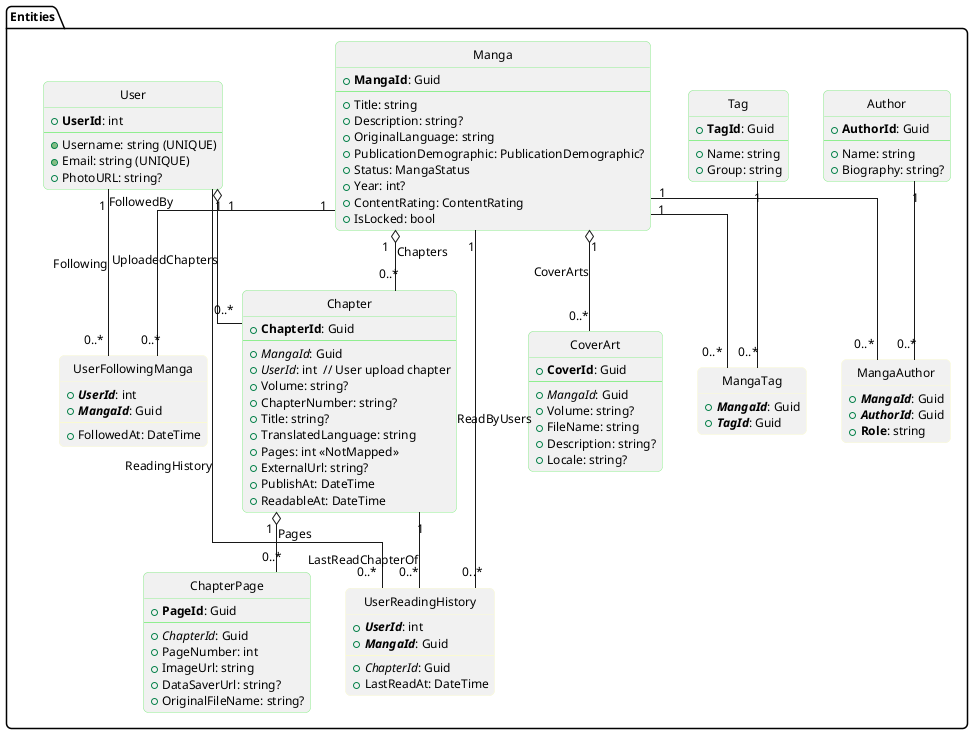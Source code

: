 // MangaReaderAPI/erd.puml
@startuml ERD

!define PK(name) <b>name</b>
!define FK(name) <i>name</i>
!define JOIN_TABLE_COLOR #LightGoldenRodYellow
!define NORMAL_ENTITY_COLOR #LightGreen

skinparam DefaultFontName Arial
skinparam DefaultFontSize 12
skinparam RoundCorner 10
skinparam Linetype ortho
skinparam shadowing false
skinparam classAttributeIconSize 0 ' Ẩn icon mặc định của thuộc tính
hide empty members
hide circle

package "Entities" {

  entity Manga #NORMAL_ENTITY_COLOR {
    + PK(MangaId): Guid
    --
    + Title: string
    + Description: string?
    + OriginalLanguage: string
    + PublicationDemographic: PublicationDemographic?
    + Status: MangaStatus
    + Year: int?
    + ContentRating: ContentRating
    + IsLocked: bool
  }

  entity Author #NORMAL_ENTITY_COLOR {
    + PK(AuthorId): Guid
    --
    + Name: string
    + Biography: string?
  }

  entity Tag #NORMAL_ENTITY_COLOR {
    + PK(TagId): Guid
    --
    + Name: string
    + Group: string
  }

  entity Chapter #NORMAL_ENTITY_COLOR {
    + PK(ChapterId): Guid
    --
    + FK(MangaId): Guid
    + FK(UserId): int  // User upload chapter
    + Volume: string?
    + ChapterNumber: string?
    + Title: string?
    + TranslatedLanguage: string
    + Pages: int <<NotMapped>>
    + ExternalUrl: string?
    + PublishAt: DateTime
    + ReadableAt: DateTime
  }

  entity User #NORMAL_ENTITY_COLOR {
    + PK(UserId): int
    --
    + Username: string (UNIQUE)
    + Email: string (UNIQUE)
    + PhotoURL: string?
  }

  entity ChapterPage #NORMAL_ENTITY_COLOR {
    + PK(PageId): Guid
    --
    + FK(ChapterId): Guid
    + PageNumber: int
    + ImageUrl: string
    + DataSaverUrl: string?
    + OriginalFileName: string?
  }

  entity CoverArt #NORMAL_ENTITY_COLOR {
    + PK(CoverId): Guid
    --
    + FK(MangaId): Guid
    + Volume: string?
    + FileName: string
    + Description: string?
    + Locale: string?
  }

  entity MangaAuthor #JOIN_TABLE_COLOR {
    + PK(FK(MangaId)): Guid
    + PK(FK(AuthorId)): Guid
    + PK(Role): string
  }

  entity MangaTag #JOIN_TABLE_COLOR {
    + PK(FK(MangaId)): Guid
    + PK(FK(TagId)): Guid
  }

  entity UserFollowingManga #JOIN_TABLE_COLOR {
    + PK(FK(UserId)): int
    + PK(FK(MangaId)): Guid
    --
    + FollowedAt: DateTime
  }

  entity UserReadingHistory #JOIN_TABLE_COLOR {
    + PK(FK(UserId)): int
    + PK(FK(MangaId)): Guid
    --
    + FK(ChapterId): Guid
    + LastReadAt: DateTime
  }

}
' End of Package

' Relationships
Manga "1" o-- "0..*" Chapter : Chapters
Manga "1" o-- "0..*" CoverArt : CoverArts

User "1" o-- "0..*" Chapter : UploadedChapters

Chapter "1" o-- "0..*" ChapterPage : Pages

' Many-to-many relationships through join tables
Manga "1" -- "0..*" MangaAuthor
Author "1" -- "0..*" MangaAuthor

Manga "1" -- "0..*" MangaTag
Tag "1" -- "0..*" MangaTag

' User specific relationships
User "1" -- "0..*" UserFollowingManga : Following
Manga "1" -- "0..*" UserFollowingManga : FollowedBy

User "1" -- "0..*" UserReadingHistory : ReadingHistory
Manga "1" -- "0..*" UserReadingHistory : ReadByUsers
Chapter "1" -- "0..*" UserReadingHistory : LastReadChapterOf
@enduml